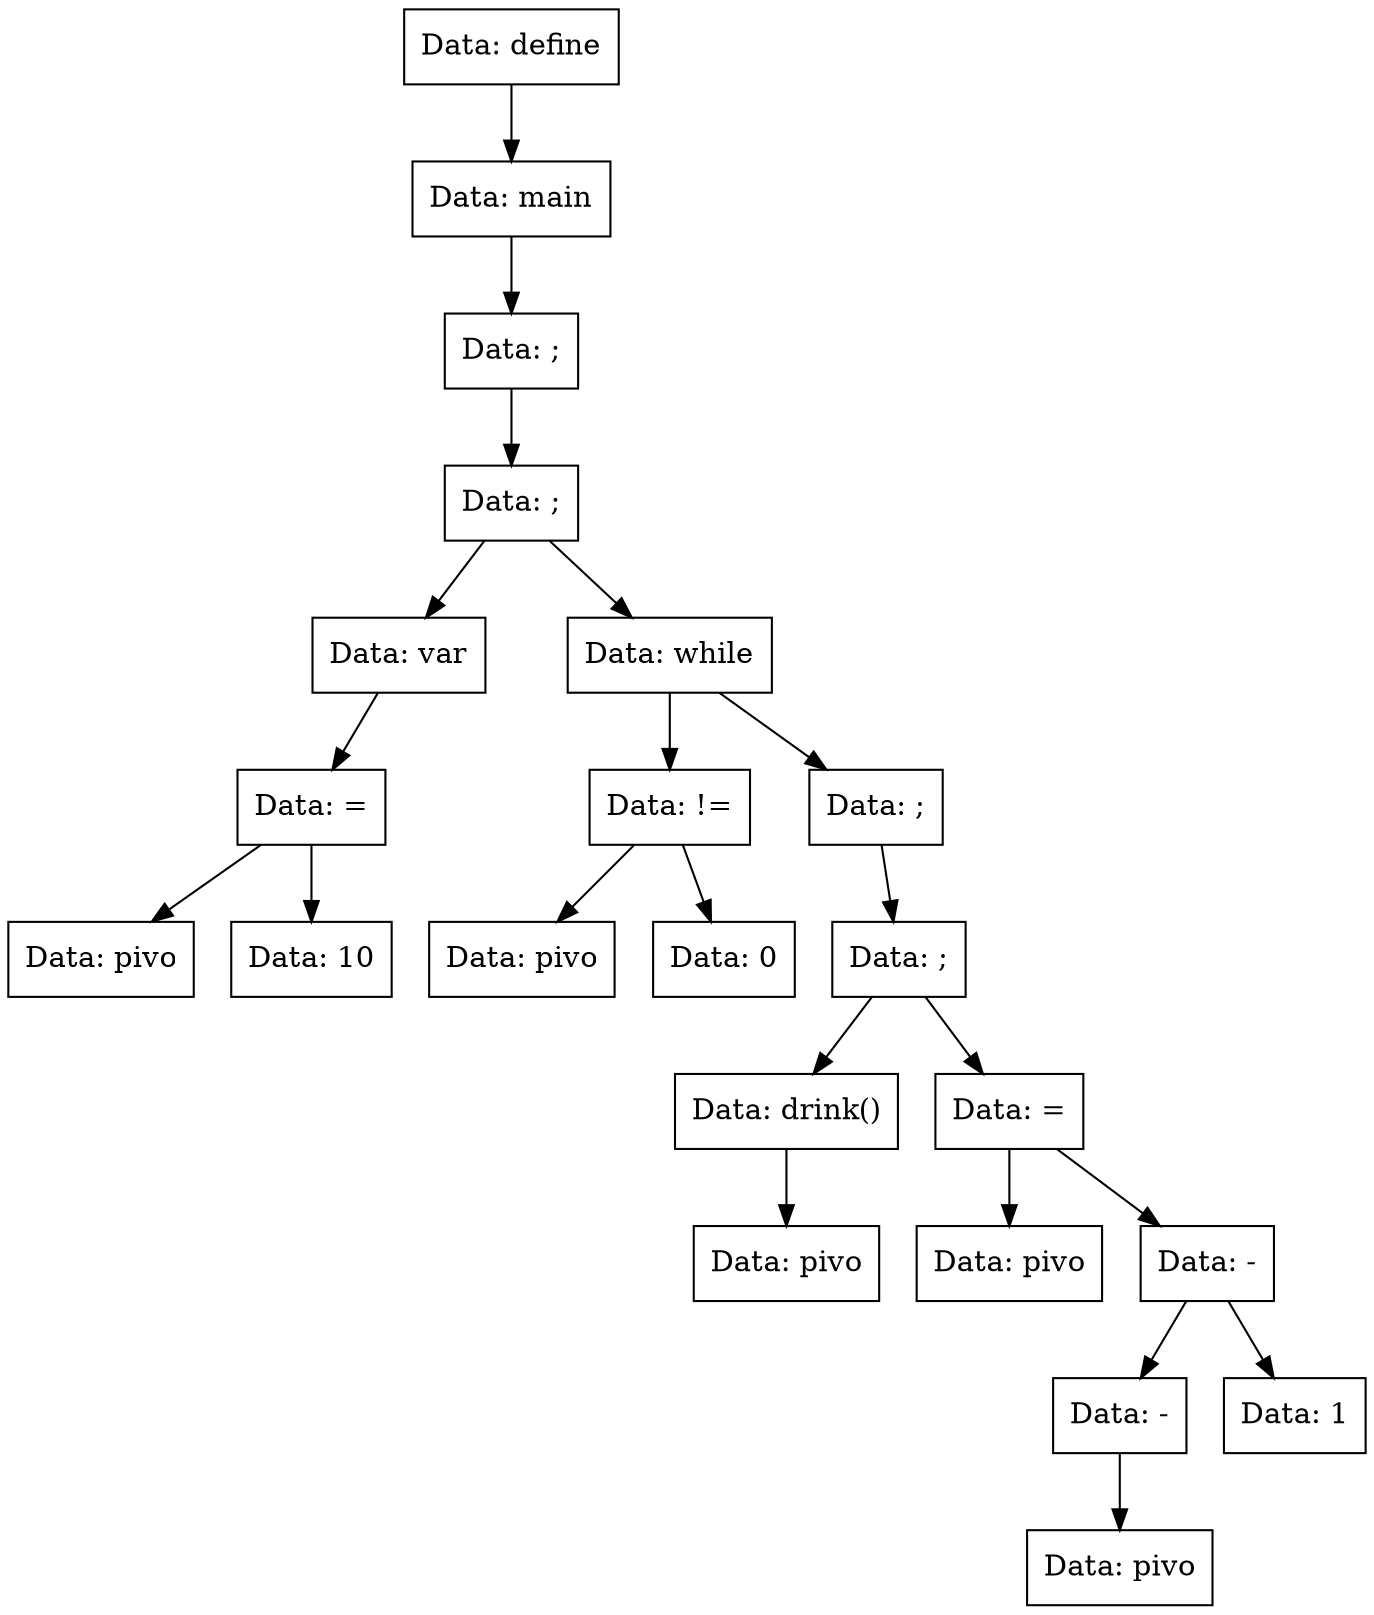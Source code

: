 digraph main{
Node0x558e338cc1d0[shape="record", label="Data: define"];
Node0x558e338cc270[shape="record", label="Data: main"];
Node0x558e338cc220[shape="record", label="Data: ;"];
Node0x558e338cc040[shape="record", label="Data: ;"];
Node0x558e338cc090[shape="record", label="Data: var"];
Node0x558e338cc130[shape="record", label="Data: ="];
Node0x558e338cc0e0[shape="record", label="Data: pivo"];
Node0x558e338cc130->Node0x558e338cc0e0;
Node0x558e338cbf00[shape="record", label="Data: 10"];
Node0x558e338cc130->Node0x558e338cbf00;
Node0x558e338cc090->Node0x558e338cc130;
Node0x558e338cc040->Node0x558e338cc090;
Node0x558e338cc400[shape="record", label="Data: while"];
Node0x558e338cc310[shape="record", label="Data: !="];
Node0x558e338cc2c0[shape="record", label="Data: pivo"];
Node0x558e338cc310->Node0x558e338cc2c0;
Node0x558e338cc180[shape="record", label="Data: 0"];
Node0x558e338cc310->Node0x558e338cc180;
Node0x558e338cc400->Node0x558e338cc310;
Node0x558e338cbff0[shape="record", label="Data: ;"];
Node0x558e338cbfa0[shape="record", label="Data: ;"];
Node0x558e338cbf50[shape="record", label="Data: drink()"];
Node0x558e338cc4a0[shape="record", label="Data: pivo"];
Node0x558e338cbf50->Node0x558e338cc4a0;
Node0x558e338cbfa0->Node0x558e338cbf50;
Node0x558e338cc3b0[shape="record", label="Data: ="];
Node0x558e338cc360[shape="record", label="Data: pivo"];
Node0x558e338cc3b0->Node0x558e338cc360;
Node0x558e338cc450[shape="record", label="Data: -"];
Node0x558e338cc540[shape="record", label="Data: -"];
Node0x558e338cc4f0[shape="record", label="Data: pivo"];
Node0x558e338cc540->Node0x558e338cc4f0;
Node0x558e338cc450->Node0x558e338cc540;
Node0x558e338cc590[shape="record", label="Data: 1"];
Node0x558e338cc450->Node0x558e338cc590;
Node0x558e338cc3b0->Node0x558e338cc450;
Node0x558e338cbfa0->Node0x558e338cc3b0;
Node0x558e338cbff0->Node0x558e338cbfa0;
Node0x558e338cc400->Node0x558e338cbff0;
Node0x558e338cc040->Node0x558e338cc400;
Node0x558e338cc220->Node0x558e338cc040;
Node0x558e338cc270->Node0x558e338cc220;
Node0x558e338cc1d0->Node0x558e338cc270;
}